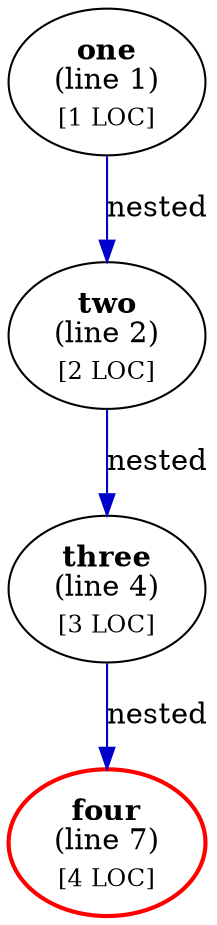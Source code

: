 digraph g {
"four" [label=<<b>four</b><br/>(line 7)<br/><sub>[4 LOC]</sub>>,color=red,penwidth=2]
"one" [label=<<b>one</b><br/>(line 1)<br/><sub>[1 LOC]</sub>>]
"one" -> "two" [label=nested,color=blue3]
"three" [label=<<b>three</b><br/>(line 4)<br/><sub>[3 LOC]</sub>>]
"three" -> "four" [label=nested,color=blue3]
"two" [label=<<b>two</b><br/>(line 2)<br/><sub>[2 LOC]</sub>>]
"two" -> "three" [label=nested,color=blue3]
}
